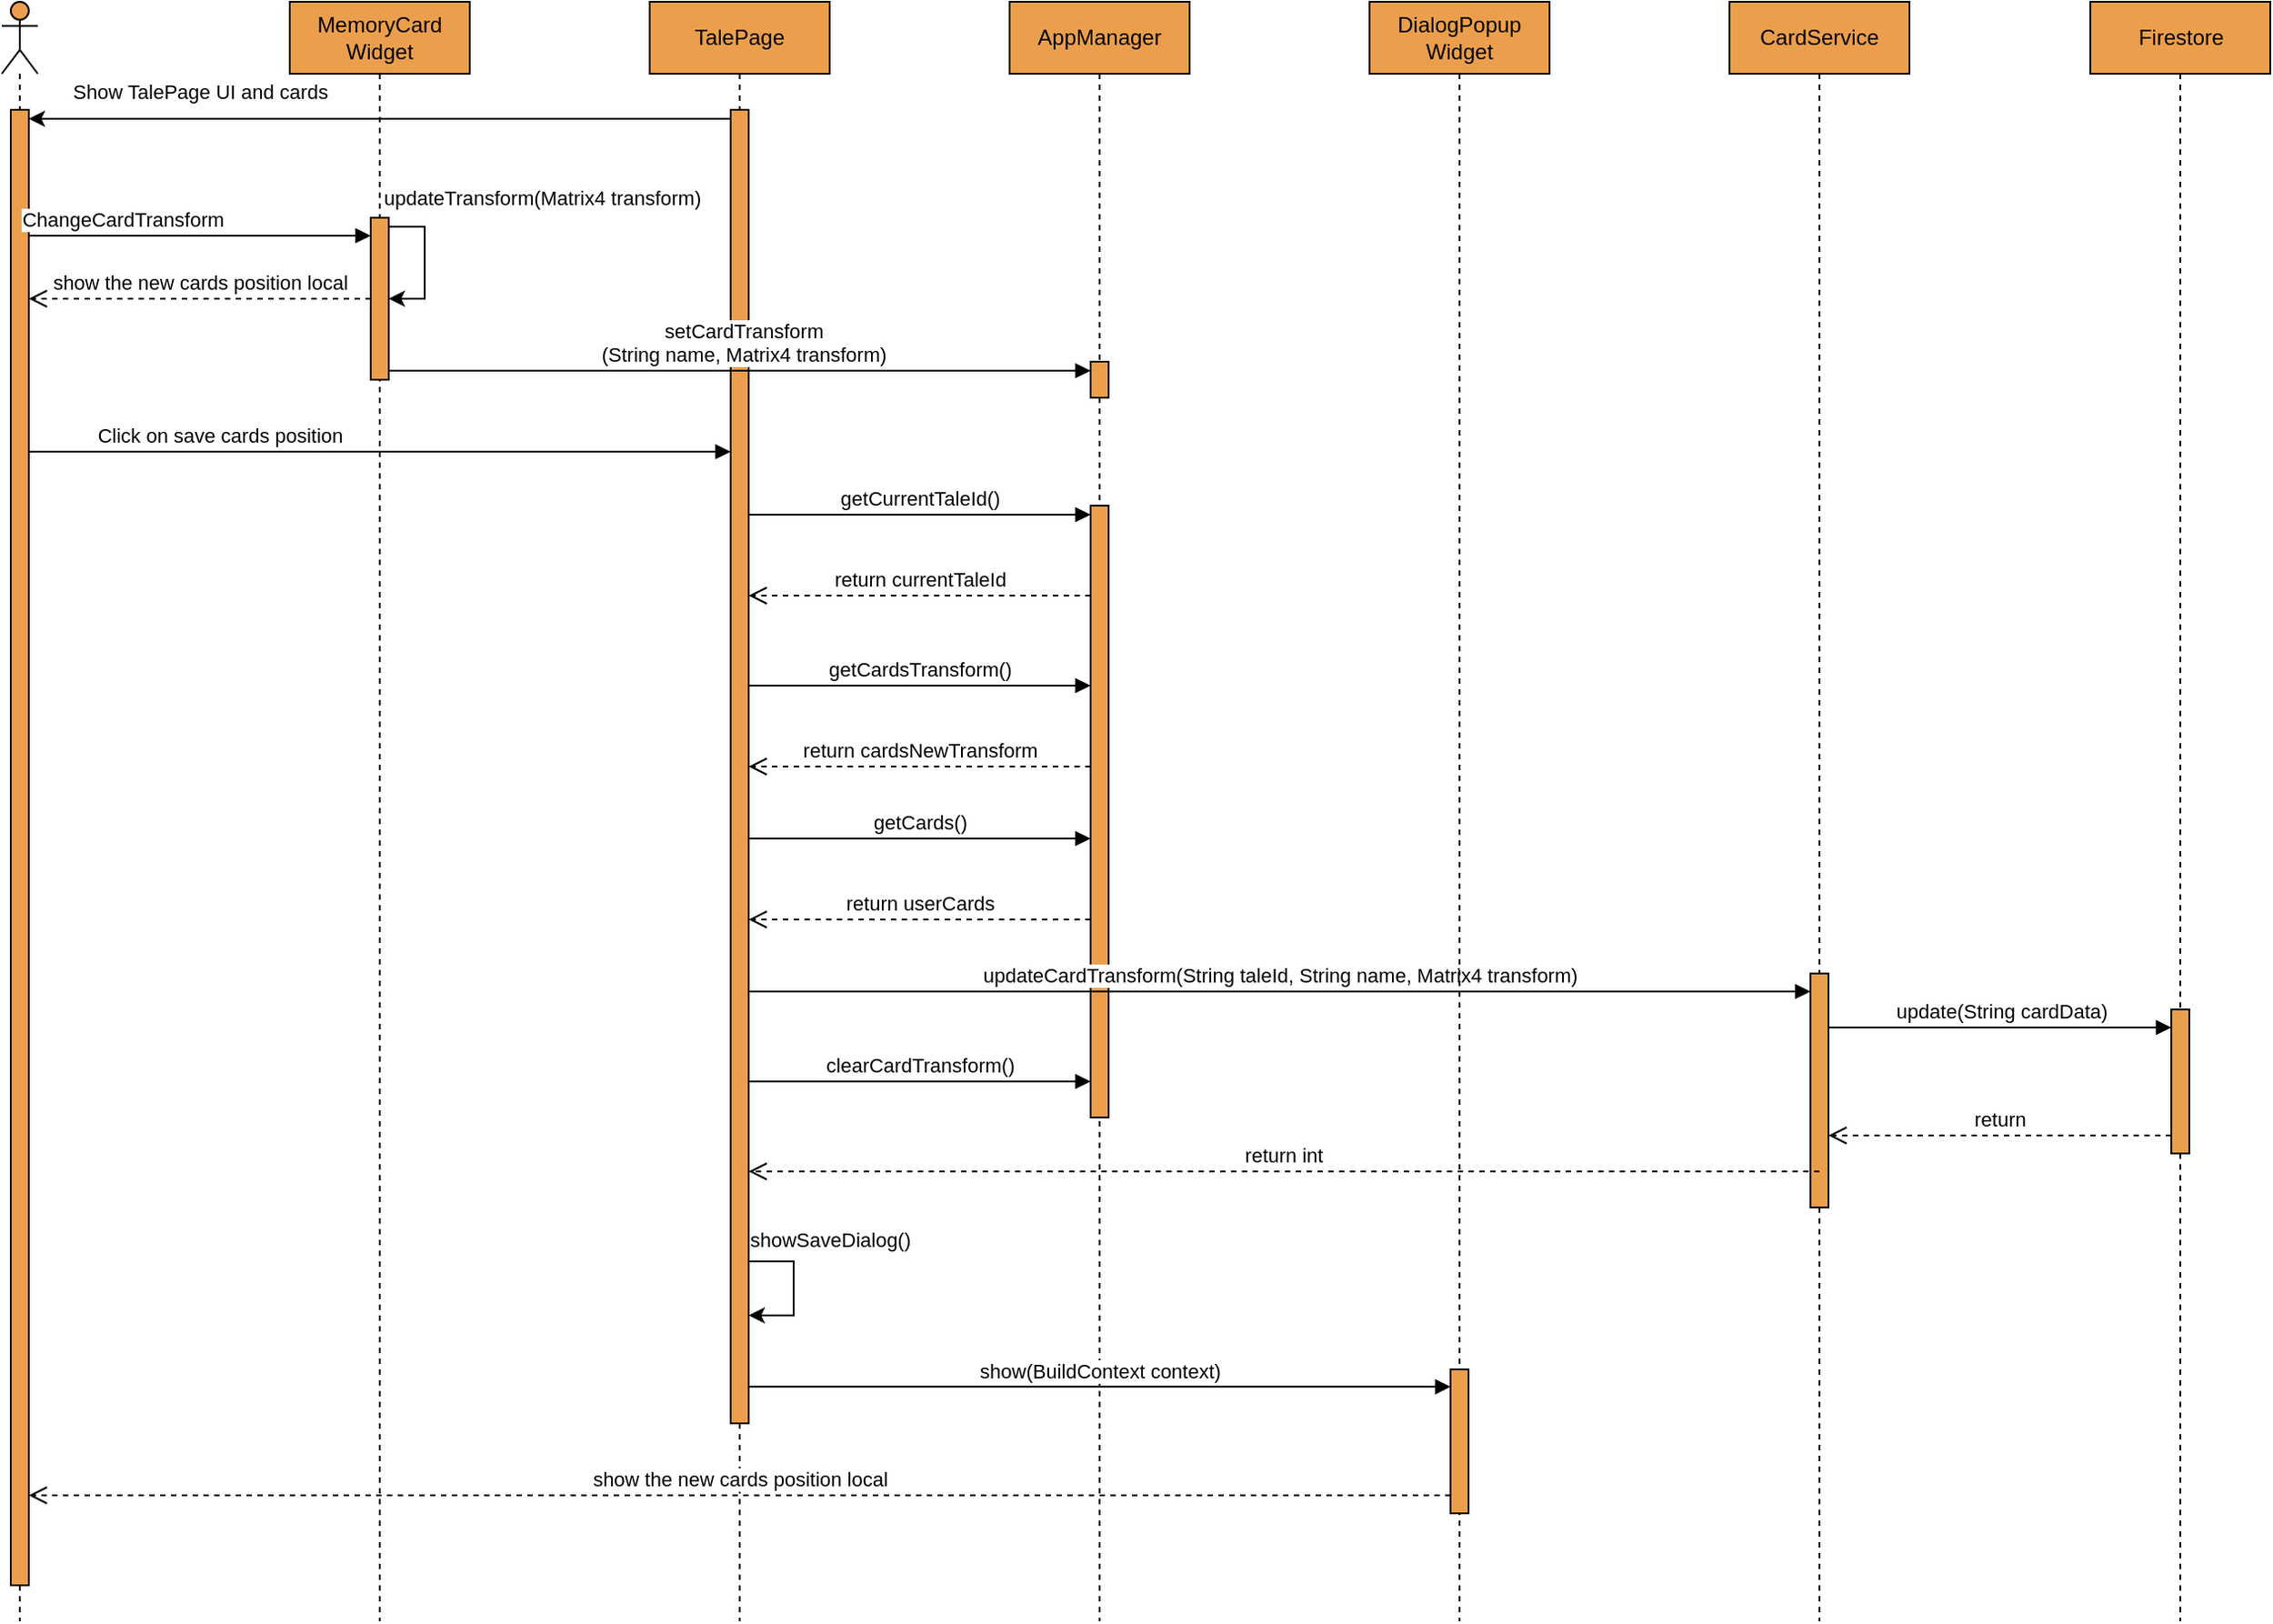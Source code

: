 <mxfile version="23.1.1" type="device">
  <diagram name="Page-1" id="FDUqJJD7T0gCQpafPzPX">
    <mxGraphModel dx="3053" dy="1565" grid="1" gridSize="10" guides="1" tooltips="1" connect="1" arrows="1" fold="1" page="1" pageScale="1" pageWidth="827" pageHeight="1169" math="0" shadow="0">
      <root>
        <mxCell id="0" />
        <mxCell id="1" parent="0" />
        <mxCell id="NmfkcR2Ydh_nO2Fbmdg1-1" value="" style="shape=umlLifeline;perimeter=lifelinePerimeter;whiteSpace=wrap;html=1;container=1;dropTarget=0;collapsible=0;recursiveResize=0;outlineConnect=0;portConstraint=eastwest;newEdgeStyle={&quot;curved&quot;:0,&quot;rounded&quot;:0};participant=umlActor;fillColor=#eb9f4c;" vertex="1" parent="1">
          <mxGeometry x="30" y="120" width="20" height="900" as="geometry" />
        </mxCell>
        <mxCell id="NmfkcR2Ydh_nO2Fbmdg1-23" value="" style="html=1;points=[[0,0,0,0,5],[0,1,0,0,-5],[1,0,0,0,5],[1,1,0,0,-5]];perimeter=orthogonalPerimeter;outlineConnect=0;targetShapes=umlLifeline;portConstraint=eastwest;newEdgeStyle={&quot;curved&quot;:0,&quot;rounded&quot;:0};strokeColor=default;fillColor=#eb9f4c;" vertex="1" parent="NmfkcR2Ydh_nO2Fbmdg1-1">
          <mxGeometry x="5" y="60" width="10" height="820" as="geometry" />
        </mxCell>
        <mxCell id="NmfkcR2Ydh_nO2Fbmdg1-9" value="TalePage" style="shape=umlLifeline;perimeter=lifelinePerimeter;whiteSpace=wrap;html=1;container=1;dropTarget=0;collapsible=0;recursiveResize=0;outlineConnect=0;portConstraint=eastwest;newEdgeStyle={&quot;curved&quot;:0,&quot;rounded&quot;:0};fillColor=#eb9f4c;" vertex="1" parent="1">
          <mxGeometry x="390" y="120" width="100" height="900" as="geometry" />
        </mxCell>
        <mxCell id="NmfkcR2Ydh_nO2Fbmdg1-22" value="" style="html=1;points=[[0,0,0,0,5],[0,1,0,0,-5],[1,0,0,0,5],[1,1,0,0,-5]];perimeter=orthogonalPerimeter;outlineConnect=0;targetShapes=umlLifeline;portConstraint=eastwest;newEdgeStyle={&quot;curved&quot;:0,&quot;rounded&quot;:0};fillColor=#eb9f4c;" vertex="1" parent="NmfkcR2Ydh_nO2Fbmdg1-9">
          <mxGeometry x="45" y="60" width="10" height="730" as="geometry" />
        </mxCell>
        <mxCell id="NmfkcR2Ydh_nO2Fbmdg1-59" style="edgeStyle=orthogonalEdgeStyle;rounded=0;orthogonalLoop=1;jettySize=auto;html=1;curved=0;" edge="1" parent="NmfkcR2Ydh_nO2Fbmdg1-9">
          <mxGeometry relative="1" as="geometry">
            <mxPoint x="55.0" y="700.004" as="sourcePoint" />
            <mxPoint x="55.0" y="730.004" as="targetPoint" />
            <Array as="points">
              <mxPoint x="80" y="699.97" />
              <mxPoint x="80" y="729.97" />
            </Array>
          </mxGeometry>
        </mxCell>
        <mxCell id="NmfkcR2Ydh_nO2Fbmdg1-60" value="showSaveDialog()" style="edgeLabel;html=1;align=center;verticalAlign=middle;resizable=0;points=[];" vertex="1" connectable="0" parent="NmfkcR2Ydh_nO2Fbmdg1-59">
          <mxGeometry x="-0.22" y="2" relative="1" as="geometry">
            <mxPoint x="18" y="-18" as="offset" />
          </mxGeometry>
        </mxCell>
        <mxCell id="NmfkcR2Ydh_nO2Fbmdg1-7" value="ChangeCardTransform" style="html=1;verticalAlign=bottom;endArrow=block;curved=0;rounded=0;" edge="1" target="NmfkcR2Ydh_nO2Fbmdg1-30" parent="1" source="NmfkcR2Ydh_nO2Fbmdg1-23">
          <mxGeometry x="-0.456" relative="1" as="geometry">
            <mxPoint x="42.396" y="250" as="sourcePoint" />
            <mxPoint x="437.61" y="250" as="targetPoint" />
            <Array as="points">
              <mxPoint x="220" y="250" />
            </Array>
            <mxPoint as="offset" />
          </mxGeometry>
        </mxCell>
        <mxCell id="NmfkcR2Ydh_nO2Fbmdg1-25" value="MemoryCard&lt;br&gt;Widget" style="shape=umlLifeline;perimeter=lifelinePerimeter;whiteSpace=wrap;html=1;container=1;dropTarget=0;collapsible=0;recursiveResize=0;outlineConnect=0;portConstraint=eastwest;newEdgeStyle={&quot;curved&quot;:0,&quot;rounded&quot;:0};fillColor=#eb9f4c;" vertex="1" parent="1">
          <mxGeometry x="190" y="120" width="100" height="900" as="geometry" />
        </mxCell>
        <mxCell id="NmfkcR2Ydh_nO2Fbmdg1-30" value="" style="html=1;points=[[0,0,0,0,5],[0,1,0,0,-5],[1,0,0,0,5],[1,1,0,0,-5]];perimeter=orthogonalPerimeter;outlineConnect=0;targetShapes=umlLifeline;portConstraint=eastwest;newEdgeStyle={&quot;curved&quot;:0,&quot;rounded&quot;:0};fillColor=#eb9f4c;" vertex="1" parent="NmfkcR2Ydh_nO2Fbmdg1-25">
          <mxGeometry x="45" y="120" width="10" height="90" as="geometry" />
        </mxCell>
        <mxCell id="NmfkcR2Ydh_nO2Fbmdg1-33" style="edgeStyle=orthogonalEdgeStyle;rounded=0;orthogonalLoop=1;jettySize=auto;html=1;curved=0;exitX=1;exitY=0;exitDx=0;exitDy=5;exitPerimeter=0;" edge="1" parent="NmfkcR2Ydh_nO2Fbmdg1-25" source="NmfkcR2Ydh_nO2Fbmdg1-30" target="NmfkcR2Ydh_nO2Fbmdg1-30">
          <mxGeometry relative="1" as="geometry" />
        </mxCell>
        <mxCell id="NmfkcR2Ydh_nO2Fbmdg1-34" value="updateTransform(Matrix4 transform)" style="edgeLabel;html=1;align=center;verticalAlign=middle;resizable=0;points=[];" vertex="1" connectable="0" parent="NmfkcR2Ydh_nO2Fbmdg1-33">
          <mxGeometry x="-0.22" y="2" relative="1" as="geometry">
            <mxPoint x="63" y="-27" as="offset" />
          </mxGeometry>
        </mxCell>
        <mxCell id="NmfkcR2Ydh_nO2Fbmdg1-26" value="AppManager" style="shape=umlLifeline;perimeter=lifelinePerimeter;whiteSpace=wrap;html=1;container=1;dropTarget=0;collapsible=0;recursiveResize=0;outlineConnect=0;portConstraint=eastwest;newEdgeStyle={&quot;curved&quot;:0,&quot;rounded&quot;:0};fillColor=#eb9f4c;" vertex="1" parent="1">
          <mxGeometry x="590" y="120" width="100" height="900" as="geometry" />
        </mxCell>
        <mxCell id="NmfkcR2Ydh_nO2Fbmdg1-36" value="" style="html=1;points=[[0,0,0,0,5],[0,1,0,0,-5],[1,0,0,0,5],[1,1,0,0,-5]];perimeter=orthogonalPerimeter;outlineConnect=0;targetShapes=umlLifeline;portConstraint=eastwest;newEdgeStyle={&quot;curved&quot;:0,&quot;rounded&quot;:0};fillColor=#eb9f4c;" vertex="1" parent="NmfkcR2Ydh_nO2Fbmdg1-26">
          <mxGeometry x="45" y="200" width="10" height="20" as="geometry" />
        </mxCell>
        <mxCell id="NmfkcR2Ydh_nO2Fbmdg1-27" value="CardService" style="shape=umlLifeline;perimeter=lifelinePerimeter;whiteSpace=wrap;html=1;container=1;dropTarget=0;collapsible=0;recursiveResize=0;outlineConnect=0;portConstraint=eastwest;newEdgeStyle={&quot;curved&quot;:0,&quot;rounded&quot;:0};fillColor=#eb9f4c;" vertex="1" parent="1">
          <mxGeometry x="990" y="120" width="100" height="900" as="geometry" />
        </mxCell>
        <mxCell id="NmfkcR2Ydh_nO2Fbmdg1-28" value="Firestore" style="shape=umlLifeline;perimeter=lifelinePerimeter;whiteSpace=wrap;html=1;container=1;dropTarget=0;collapsible=0;recursiveResize=0;outlineConnect=0;portConstraint=eastwest;newEdgeStyle={&quot;curved&quot;:0,&quot;rounded&quot;:0};fillColor=#eb9f4c;" vertex="1" parent="1">
          <mxGeometry x="1190.5" y="120" width="100" height="900" as="geometry" />
        </mxCell>
        <mxCell id="NmfkcR2Ydh_nO2Fbmdg1-31" style="edgeStyle=orthogonalEdgeStyle;rounded=0;orthogonalLoop=1;jettySize=auto;html=1;curved=0;exitX=0;exitY=0;exitDx=0;exitDy=5;exitPerimeter=0;entryX=1;entryY=0;entryDx=0;entryDy=5;entryPerimeter=0;" edge="1" parent="1" source="NmfkcR2Ydh_nO2Fbmdg1-22" target="NmfkcR2Ydh_nO2Fbmdg1-23">
          <mxGeometry relative="1" as="geometry" />
        </mxCell>
        <mxCell id="NmfkcR2Ydh_nO2Fbmdg1-32" value="Show TalePage UI and cards" style="edgeLabel;html=1;align=center;verticalAlign=middle;resizable=0;points=[];" vertex="1" connectable="0" parent="NmfkcR2Ydh_nO2Fbmdg1-31">
          <mxGeometry x="0.148" y="-1" relative="1" as="geometry">
            <mxPoint x="-71" y="-14" as="offset" />
          </mxGeometry>
        </mxCell>
        <mxCell id="NmfkcR2Ydh_nO2Fbmdg1-35" value="setCardTransform&lt;br&gt;(String name, Matrix4 transform)" style="html=1;verticalAlign=bottom;endArrow=block;curved=0;rounded=0;exitX=1;exitY=1;exitDx=0;exitDy=-5;exitPerimeter=0;" edge="1" parent="1" source="NmfkcR2Ydh_nO2Fbmdg1-30" target="NmfkcR2Ydh_nO2Fbmdg1-36">
          <mxGeometry x="0.007" relative="1" as="geometry">
            <mxPoint x="443.7" y="310.04" as="sourcePoint" />
            <mxPoint x="635" y="310" as="targetPoint" />
            <mxPoint as="offset" />
          </mxGeometry>
        </mxCell>
        <mxCell id="NmfkcR2Ydh_nO2Fbmdg1-37" value="show the new cards position local" style="html=1;verticalAlign=bottom;endArrow=open;dashed=1;endSize=8;curved=0;rounded=0;" edge="1" parent="1" source="NmfkcR2Ydh_nO2Fbmdg1-30" target="NmfkcR2Ydh_nO2Fbmdg1-23">
          <mxGeometry relative="1" as="geometry">
            <mxPoint x="430" y="281" as="sourcePoint" />
            <mxPoint x="39.5" y="281.36" as="targetPoint" />
          </mxGeometry>
        </mxCell>
        <mxCell id="NmfkcR2Ydh_nO2Fbmdg1-38" value="Click on save cards position" style="html=1;verticalAlign=bottom;endArrow=block;curved=0;rounded=0;" edge="1" parent="1" source="NmfkcR2Ydh_nO2Fbmdg1-23" target="NmfkcR2Ydh_nO2Fbmdg1-22">
          <mxGeometry x="-0.456" relative="1" as="geometry">
            <mxPoint x="45" y="370" as="sourcePoint" />
            <mxPoint x="435" y="370" as="targetPoint" />
            <Array as="points">
              <mxPoint x="350" y="370" />
            </Array>
            <mxPoint as="offset" />
          </mxGeometry>
        </mxCell>
        <mxCell id="NmfkcR2Ydh_nO2Fbmdg1-43" value="" style="html=1;points=[[0,0,0,0,5],[0,1,0,0,-5],[1,0,0,0,5],[1,1,0,0,-5]];perimeter=orthogonalPerimeter;outlineConnect=0;targetShapes=umlLifeline;portConstraint=eastwest;newEdgeStyle={&quot;curved&quot;:0,&quot;rounded&quot;:0};fillColor=#eb9f4c;" vertex="1" parent="1">
          <mxGeometry x="635" y="400" width="10" height="340" as="geometry" />
        </mxCell>
        <mxCell id="NmfkcR2Ydh_nO2Fbmdg1-44" value="getCurrentTaleId()" style="html=1;verticalAlign=bottom;endArrow=block;curved=0;rounded=0;entryX=0;entryY=0;entryDx=0;entryDy=5;" edge="1" target="NmfkcR2Ydh_nO2Fbmdg1-43" parent="1" source="NmfkcR2Ydh_nO2Fbmdg1-22">
          <mxGeometry relative="1" as="geometry">
            <mxPoint x="530" y="405" as="sourcePoint" />
          </mxGeometry>
        </mxCell>
        <mxCell id="NmfkcR2Ydh_nO2Fbmdg1-45" value="return currentTaleId" style="html=1;verticalAlign=bottom;endArrow=open;dashed=1;endSize=8;curved=0;rounded=0;" edge="1" source="NmfkcR2Ydh_nO2Fbmdg1-43" parent="1">
          <mxGeometry x="-0.002" relative="1" as="geometry">
            <mxPoint x="445.0" y="450.0" as="targetPoint" />
            <mxPoint x="645" y="450.0" as="sourcePoint" />
            <mxPoint as="offset" />
          </mxGeometry>
        </mxCell>
        <mxCell id="NmfkcR2Ydh_nO2Fbmdg1-48" value="getCardsTransform()" style="html=1;verticalAlign=bottom;endArrow=block;curved=0;rounded=0;entryX=0;entryY=0;entryDx=0;entryDy=5;" edge="1" parent="1">
          <mxGeometry relative="1" as="geometry">
            <mxPoint x="445" y="500" as="sourcePoint" />
            <mxPoint x="635" y="500" as="targetPoint" />
          </mxGeometry>
        </mxCell>
        <mxCell id="NmfkcR2Ydh_nO2Fbmdg1-49" value="return&amp;nbsp;cardsNewTransform" style="html=1;verticalAlign=bottom;endArrow=open;dashed=1;endSize=8;curved=0;rounded=0;" edge="1" parent="1">
          <mxGeometry x="0.002" relative="1" as="geometry">
            <mxPoint x="445.0" y="545" as="targetPoint" />
            <mxPoint x="635" y="545" as="sourcePoint" />
            <mxPoint as="offset" />
          </mxGeometry>
        </mxCell>
        <mxCell id="NmfkcR2Ydh_nO2Fbmdg1-50" value="getCards()" style="html=1;verticalAlign=bottom;endArrow=block;curved=0;rounded=0;entryX=0;entryY=0;entryDx=0;entryDy=5;" edge="1" parent="1">
          <mxGeometry relative="1" as="geometry">
            <mxPoint x="445" y="585" as="sourcePoint" />
            <mxPoint x="635" y="585" as="targetPoint" />
          </mxGeometry>
        </mxCell>
        <mxCell id="NmfkcR2Ydh_nO2Fbmdg1-51" value="return&amp;nbsp;userCards" style="html=1;verticalAlign=bottom;endArrow=open;dashed=1;endSize=8;curved=0;rounded=0;" edge="1" parent="1">
          <mxGeometry x="0.002" relative="1" as="geometry">
            <mxPoint x="445.0" y="630" as="targetPoint" />
            <mxPoint x="635" y="630" as="sourcePoint" />
            <mxPoint as="offset" />
          </mxGeometry>
        </mxCell>
        <mxCell id="NmfkcR2Ydh_nO2Fbmdg1-52" value="updateCardTransform(String taleId, String name, Matrix4 transform)" style="html=1;verticalAlign=bottom;endArrow=block;curved=0;rounded=0;" edge="1" parent="1" target="NmfkcR2Ydh_nO2Fbmdg1-39">
          <mxGeometry relative="1" as="geometry">
            <mxPoint x="445" y="670" as="sourcePoint" />
            <mxPoint x="635" y="670" as="targetPoint" />
          </mxGeometry>
        </mxCell>
        <mxCell id="NmfkcR2Ydh_nO2Fbmdg1-39" value="" style="html=1;points=[[0,0,0,0,5],[0,1,0,0,-5],[1,0,0,0,5],[1,1,0,0,-5]];perimeter=orthogonalPerimeter;outlineConnect=0;targetShapes=umlLifeline;portConstraint=eastwest;newEdgeStyle={&quot;curved&quot;:0,&quot;rounded&quot;:0};fillColor=#eb9f4c;" vertex="1" parent="1">
          <mxGeometry x="1035" y="660" width="10" height="130" as="geometry" />
        </mxCell>
        <mxCell id="NmfkcR2Ydh_nO2Fbmdg1-54" value="&lt;div&gt;clearCardTransform()&lt;br&gt;&lt;/div&gt;" style="html=1;verticalAlign=bottom;endArrow=block;curved=0;rounded=0;entryX=0;entryY=0;entryDx=0;entryDy=5;" edge="1" parent="1">
          <mxGeometry relative="1" as="geometry">
            <mxPoint x="445" y="720" as="sourcePoint" />
            <mxPoint x="635" y="720" as="targetPoint" />
          </mxGeometry>
        </mxCell>
        <mxCell id="NmfkcR2Ydh_nO2Fbmdg1-55" value="return&amp;nbsp;int" style="html=1;verticalAlign=bottom;endArrow=open;dashed=1;endSize=8;curved=0;rounded=0;exitX=0.5;exitY=0.846;exitDx=0;exitDy=0;exitPerimeter=0;" edge="1" parent="1" source="NmfkcR2Ydh_nO2Fbmdg1-39">
          <mxGeometry x="0.002" relative="1" as="geometry">
            <mxPoint x="445" y="770" as="targetPoint" />
            <mxPoint x="835" y="770" as="sourcePoint" />
            <mxPoint as="offset" />
          </mxGeometry>
        </mxCell>
        <mxCell id="NmfkcR2Ydh_nO2Fbmdg1-56" value="" style="html=1;points=[[0,0,0,0,5],[0,1,0,0,-5],[1,0,0,0,5],[1,1,0,0,-5]];perimeter=orthogonalPerimeter;outlineConnect=0;targetShapes=umlLifeline;portConstraint=eastwest;newEdgeStyle={&quot;curved&quot;:0,&quot;rounded&quot;:0};fillColor=#eb9f4c;" vertex="1" parent="1">
          <mxGeometry x="1235.5" y="680" width="10" height="80" as="geometry" />
        </mxCell>
        <mxCell id="NmfkcR2Ydh_nO2Fbmdg1-57" value="update(String cardData)" style="html=1;verticalAlign=bottom;endArrow=block;curved=0;rounded=0;entryX=0;entryY=0;entryDx=0;entryDy=5;" edge="1" parent="1">
          <mxGeometry relative="1" as="geometry">
            <mxPoint x="1045.5" y="690" as="sourcePoint" />
            <mxPoint x="1235.5" y="690" as="targetPoint" />
            <mxPoint as="offset" />
          </mxGeometry>
        </mxCell>
        <mxCell id="NmfkcR2Ydh_nO2Fbmdg1-58" value="return" style="html=1;verticalAlign=bottom;endArrow=open;dashed=1;endSize=8;curved=0;rounded=0;" edge="1" parent="1">
          <mxGeometry x="0.002" relative="1" as="geometry">
            <mxPoint x="1045" y="750" as="targetPoint" />
            <mxPoint x="1235.5" y="750" as="sourcePoint" />
            <mxPoint as="offset" />
          </mxGeometry>
        </mxCell>
        <mxCell id="NmfkcR2Ydh_nO2Fbmdg1-63" value="DialogPopup&lt;br&gt;Widget" style="shape=umlLifeline;perimeter=lifelinePerimeter;whiteSpace=wrap;html=1;container=1;dropTarget=0;collapsible=0;recursiveResize=0;outlineConnect=0;portConstraint=eastwest;newEdgeStyle={&quot;curved&quot;:0,&quot;rounded&quot;:0};fillColor=#eb9f4c;" vertex="1" parent="1">
          <mxGeometry x="790" y="120" width="100" height="900" as="geometry" />
        </mxCell>
        <mxCell id="NmfkcR2Ydh_nO2Fbmdg1-64" value="" style="html=1;points=[[0,0,0,0,5],[0,1,0,0,-5],[1,0,0,0,5],[1,1,0,0,-5]];perimeter=orthogonalPerimeter;outlineConnect=0;targetShapes=umlLifeline;portConstraint=eastwest;newEdgeStyle={&quot;curved&quot;:0,&quot;rounded&quot;:0};fillColor=#eb9f4c;" vertex="1" parent="1">
          <mxGeometry x="835" y="880" width="10" height="80" as="geometry" />
        </mxCell>
        <mxCell id="NmfkcR2Ydh_nO2Fbmdg1-65" value="&lt;div&gt;show(BuildContext context)&lt;br&gt;&lt;/div&gt;" style="html=1;verticalAlign=bottom;endArrow=block;curved=0;rounded=0;" edge="1" parent="1" target="NmfkcR2Ydh_nO2Fbmdg1-64">
          <mxGeometry relative="1" as="geometry">
            <mxPoint x="445" y="889.66" as="sourcePoint" />
            <mxPoint x="635" y="889.66" as="targetPoint" />
          </mxGeometry>
        </mxCell>
        <mxCell id="NmfkcR2Ydh_nO2Fbmdg1-66" value="show the new cards position local" style="html=1;verticalAlign=bottom;endArrow=open;dashed=1;endSize=8;curved=0;rounded=0;" edge="1" parent="1">
          <mxGeometry relative="1" as="geometry">
            <mxPoint x="835.0" y="950" as="sourcePoint" />
            <mxPoint x="45" y="950" as="targetPoint" />
          </mxGeometry>
        </mxCell>
      </root>
    </mxGraphModel>
  </diagram>
</mxfile>
